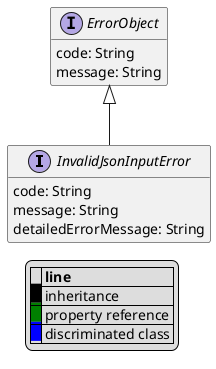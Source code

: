 @startuml

hide empty fields
hide empty methods
legend
|= |= line |
|<back:black>   </back>| inheritance |
|<back:green>   </back>| property reference |
|<back:blue>   </back>| discriminated class |
endlegend
interface InvalidJsonInputError [[InvalidJsonInputError.svg]] extends ErrorObject {
    code: String
    message: String
    detailedErrorMessage: String
}
interface ErrorObject [[ErrorObject.svg]]  {
    code: String
    message: String
}





@enduml
